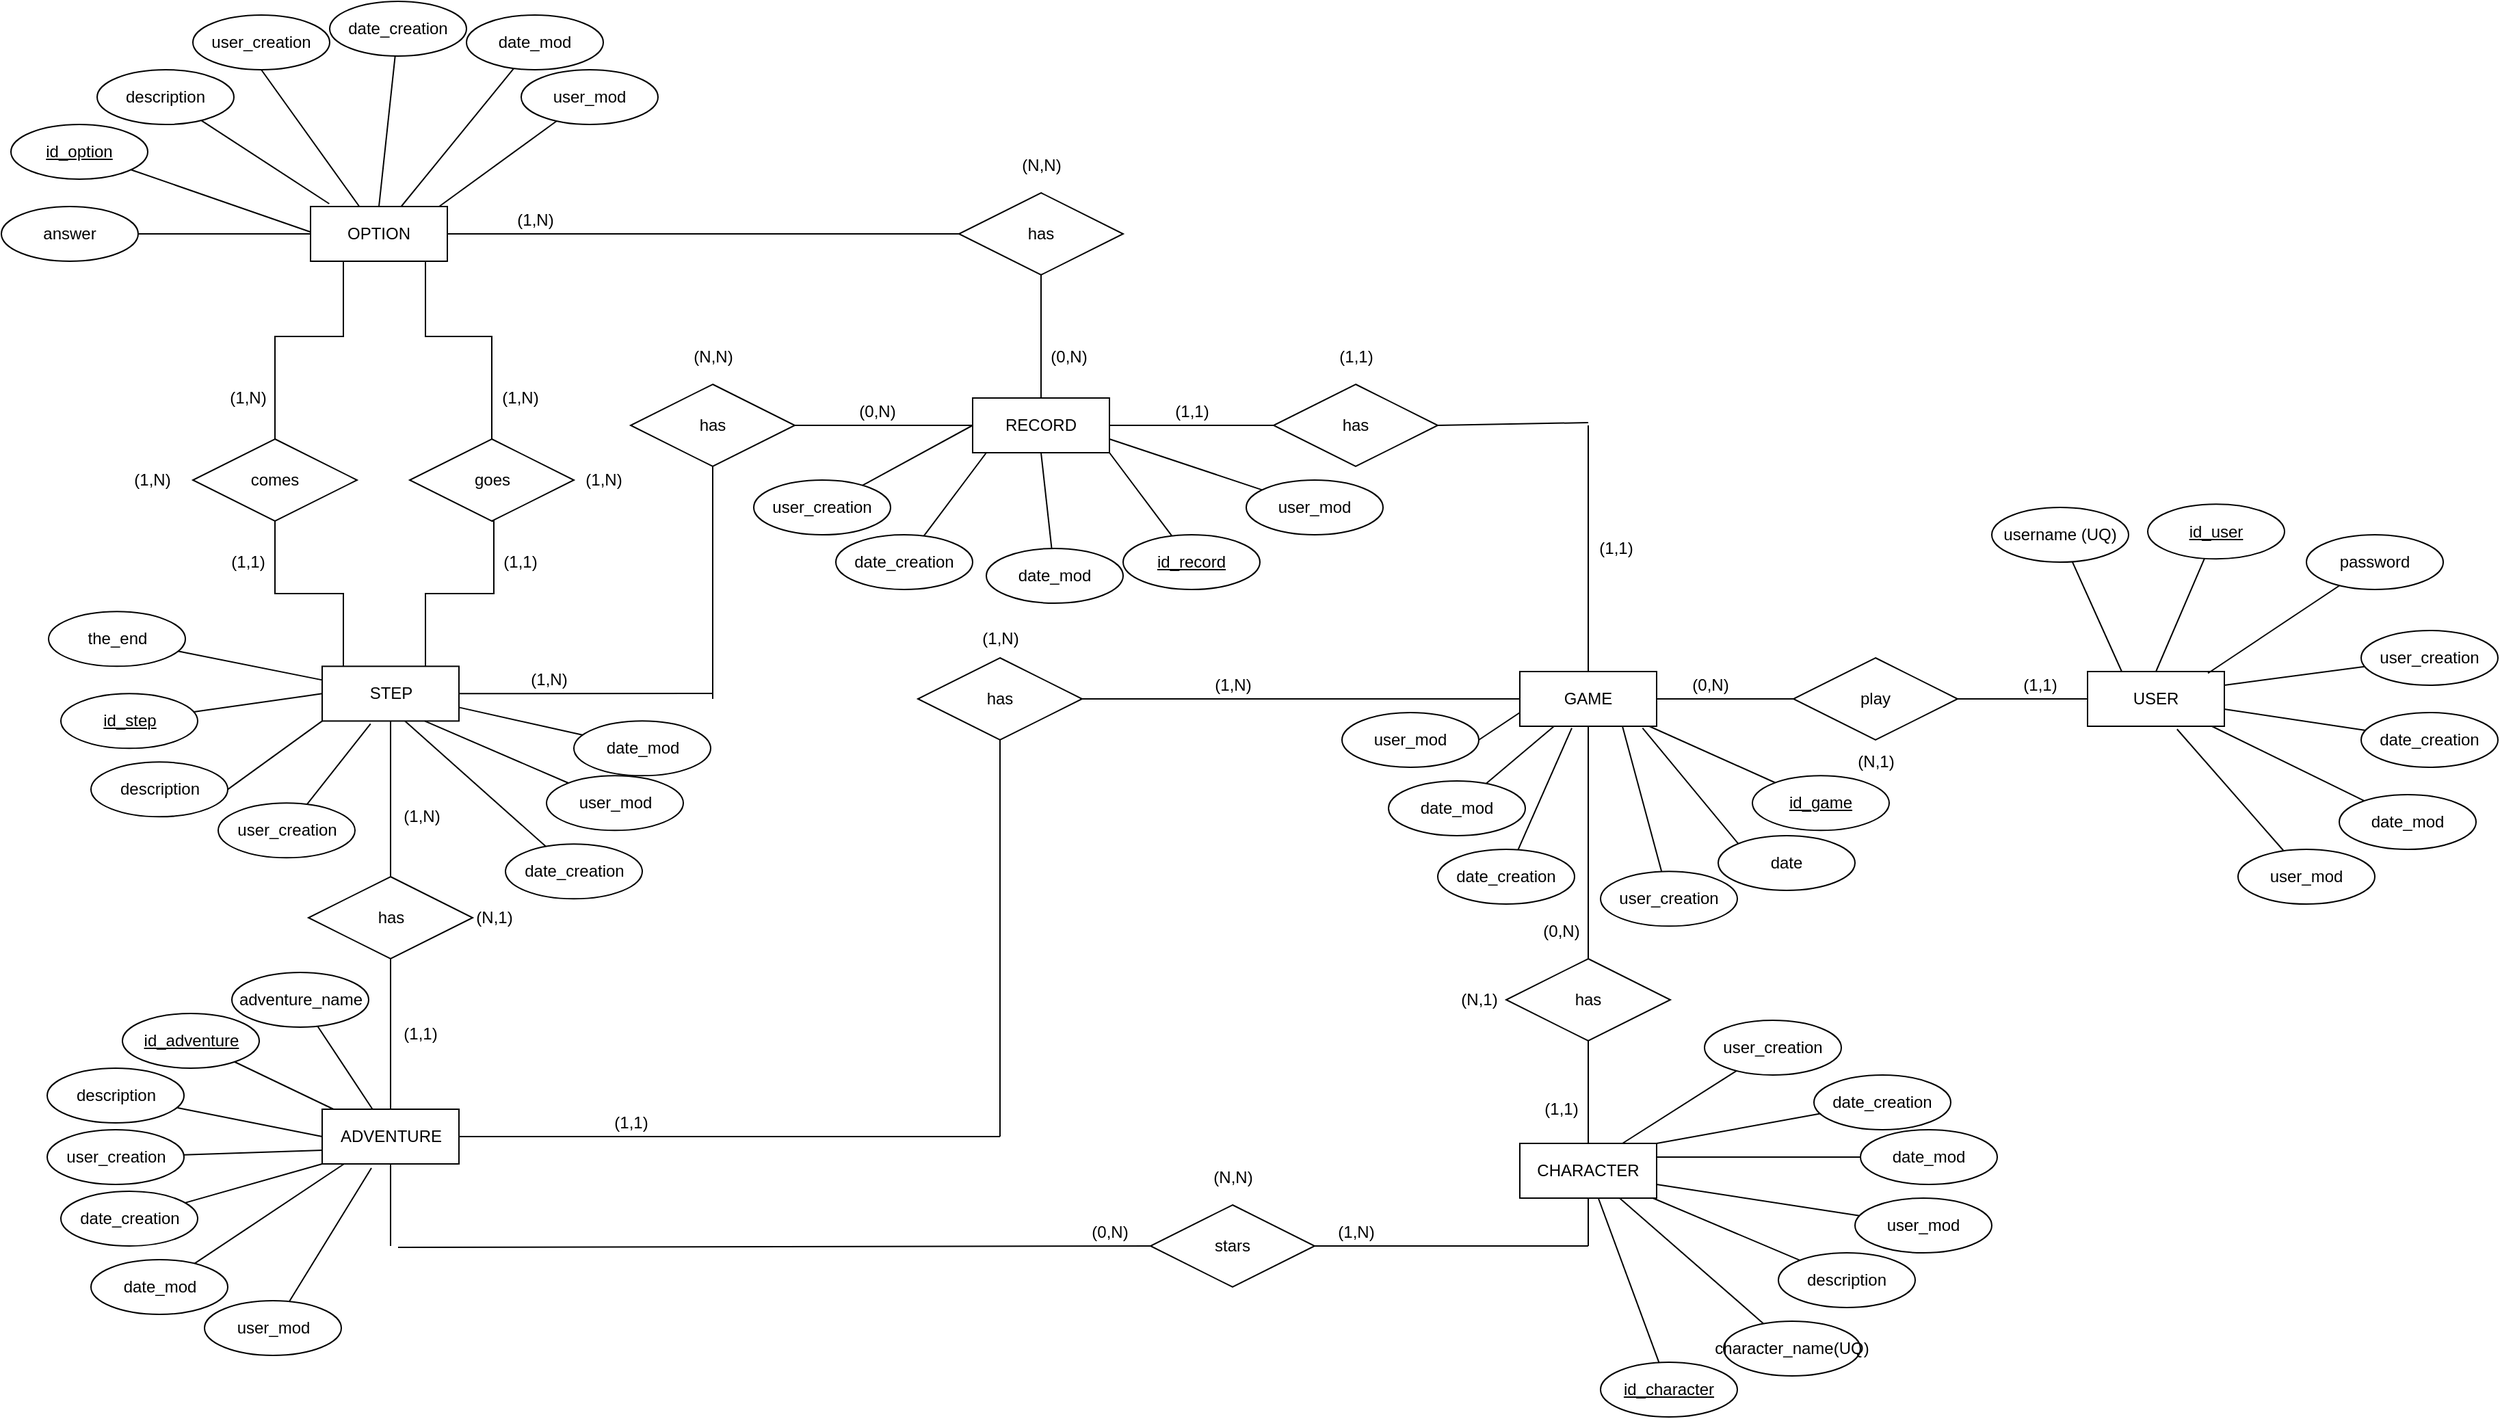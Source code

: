 <mxfile version="16.2.4" type="device"><diagram id="NVmFJBe9E4B-hhAunk_x" name="Page-1"><mxGraphModel dx="2489" dy="1874" grid="1" gridSize="10" guides="1" tooltips="1" connect="1" arrows="1" fold="1" page="1" pageScale="1" pageWidth="827" pageHeight="1169" math="0" shadow="0"><root><mxCell id="0"/><mxCell id="1" parent="0"/><mxCell id="v75pXsyWG4ilNUvPxBWB-2" value="USER" style="whiteSpace=wrap;html=1;align=center;" parent="1" vertex="1"><mxGeometry x="825" y="210" width="100" height="40" as="geometry"/></mxCell><mxCell id="v75pXsyWG4ilNUvPxBWB-8" style="edgeStyle=none;rounded=0;orthogonalLoop=1;jettySize=auto;html=1;endArrow=none;endFill=0;entryX=0.5;entryY=0;entryDx=0;entryDy=0;" parent="1" source="v75pXsyWG4ilNUvPxBWB-3" target="v75pXsyWG4ilNUvPxBWB-2" edge="1"><mxGeometry relative="1" as="geometry"/></mxCell><mxCell id="v75pXsyWG4ilNUvPxBWB-3" value="&lt;u&gt;id_user&lt;/u&gt;" style="ellipse;whiteSpace=wrap;html=1;align=center;" parent="1" vertex="1"><mxGeometry x="869" y="87.65" width="100" height="40" as="geometry"/></mxCell><mxCell id="v75pXsyWG4ilNUvPxBWB-7" style="edgeStyle=none;rounded=0;orthogonalLoop=1;jettySize=auto;html=1;endArrow=none;endFill=0;entryX=0.25;entryY=0;entryDx=0;entryDy=0;" parent="1" source="v75pXsyWG4ilNUvPxBWB-4" target="v75pXsyWG4ilNUvPxBWB-2" edge="1"><mxGeometry relative="1" as="geometry"><mxPoint x="829" y="220" as="targetPoint"/></mxGeometry></mxCell><mxCell id="v75pXsyWG4ilNUvPxBWB-4" value="username (UQ)" style="ellipse;whiteSpace=wrap;html=1;align=center;" parent="1" vertex="1"><mxGeometry x="755" y="90" width="100" height="40" as="geometry"/></mxCell><mxCell id="v75pXsyWG4ilNUvPxBWB-9" style="edgeStyle=none;rounded=0;orthogonalLoop=1;jettySize=auto;html=1;endArrow=none;endFill=0;entryX=0.88;entryY=0.031;entryDx=0;entryDy=0;entryPerimeter=0;" parent="1" source="v75pXsyWG4ilNUvPxBWB-5" target="v75pXsyWG4ilNUvPxBWB-2" edge="1"><mxGeometry relative="1" as="geometry"><mxPoint x="895" y="213.82" as="targetPoint"/></mxGeometry></mxCell><mxCell id="v75pXsyWG4ilNUvPxBWB-5" value="password" style="ellipse;whiteSpace=wrap;html=1;align=center;" parent="1" vertex="1"><mxGeometry x="985" y="110" width="100" height="40" as="geometry"/></mxCell><mxCell id="v75pXsyWG4ilNUvPxBWB-112" style="edgeStyle=none;rounded=0;orthogonalLoop=1;jettySize=auto;html=1;endArrow=none;endFill=0;" parent="1" source="v75pXsyWG4ilNUvPxBWB-10" edge="1"><mxGeometry relative="1" as="geometry"><mxPoint x="460" y="550" as="targetPoint"/></mxGeometry></mxCell><mxCell id="v75pXsyWG4ilNUvPxBWB-114" style="edgeStyle=none;rounded=0;orthogonalLoop=1;jettySize=auto;html=1;endArrow=none;endFill=0;" parent="1" source="v75pXsyWG4ilNUvPxBWB-10" edge="1"><mxGeometry relative="1" as="geometry"><mxPoint x="460" y="630" as="targetPoint"/></mxGeometry></mxCell><mxCell id="v75pXsyWG4ilNUvPxBWB-10" value="CHARACTER" style="whiteSpace=wrap;html=1;align=center;" parent="1" vertex="1"><mxGeometry x="410" y="555" width="100" height="40" as="geometry"/></mxCell><mxCell id="v75pXsyWG4ilNUvPxBWB-16" style="edgeStyle=none;rounded=0;orthogonalLoop=1;jettySize=auto;html=1;endArrow=none;endFill=0;" parent="1" source="v75pXsyWG4ilNUvPxBWB-11" target="v75pXsyWG4ilNUvPxBWB-10" edge="1"><mxGeometry relative="1" as="geometry"/></mxCell><mxCell id="v75pXsyWG4ilNUvPxBWB-11" value="description" style="ellipse;whiteSpace=wrap;html=1;align=center;" parent="1" vertex="1"><mxGeometry x="599" y="635" width="100" height="40" as="geometry"/></mxCell><mxCell id="v75pXsyWG4ilNUvPxBWB-15" style="edgeStyle=none;rounded=0;orthogonalLoop=1;jettySize=auto;html=1;endArrow=none;endFill=0;" parent="1" source="v75pXsyWG4ilNUvPxBWB-12" target="v75pXsyWG4ilNUvPxBWB-10" edge="1"><mxGeometry relative="1" as="geometry"/></mxCell><mxCell id="v75pXsyWG4ilNUvPxBWB-12" value="character_name(UQ)" style="ellipse;whiteSpace=wrap;html=1;align=center;" parent="1" vertex="1"><mxGeometry x="559" y="685" width="100" height="40" as="geometry"/></mxCell><mxCell id="v75pXsyWG4ilNUvPxBWB-14" style="edgeStyle=none;rounded=0;orthogonalLoop=1;jettySize=auto;html=1;endArrow=none;endFill=0;" parent="1" source="v75pXsyWG4ilNUvPxBWB-13" target="v75pXsyWG4ilNUvPxBWB-10" edge="1"><mxGeometry relative="1" as="geometry"/></mxCell><mxCell id="v75pXsyWG4ilNUvPxBWB-13" value="&lt;u&gt;id_character&lt;/u&gt;" style="ellipse;whiteSpace=wrap;html=1;align=center;" parent="1" vertex="1"><mxGeometry x="469" y="715" width="100" height="40" as="geometry"/></mxCell><mxCell id="v75pXsyWG4ilNUvPxBWB-116" style="edgeStyle=none;rounded=0;orthogonalLoop=1;jettySize=auto;html=1;endArrow=none;endFill=0;" parent="1" source="v75pXsyWG4ilNUvPxBWB-17" edge="1"><mxGeometry relative="1" as="geometry"><mxPoint x="-415.5" y="630" as="targetPoint"/></mxGeometry></mxCell><mxCell id="v75pXsyWG4ilNUvPxBWB-118" style="edgeStyle=none;rounded=0;orthogonalLoop=1;jettySize=auto;html=1;endArrow=none;endFill=0;" parent="1" source="v75pXsyWG4ilNUvPxBWB-17" edge="1"><mxGeometry relative="1" as="geometry"><mxPoint x="30" y="550" as="targetPoint"/></mxGeometry></mxCell><mxCell id="v75pXsyWG4ilNUvPxBWB-17" value="ADVENTURE" style="whiteSpace=wrap;html=1;align=center;" parent="1" vertex="1"><mxGeometry x="-465.5" y="530" width="100" height="40" as="geometry"/></mxCell><mxCell id="v75pXsyWG4ilNUvPxBWB-20" style="edgeStyle=none;rounded=0;orthogonalLoop=1;jettySize=auto;html=1;endArrow=none;endFill=0;" parent="1" source="v75pXsyWG4ilNUvPxBWB-18" target="v75pXsyWG4ilNUvPxBWB-17" edge="1"><mxGeometry relative="1" as="geometry"/></mxCell><mxCell id="v75pXsyWG4ilNUvPxBWB-18" value="adventure_name" style="ellipse;whiteSpace=wrap;html=1;align=center;" parent="1" vertex="1"><mxGeometry x="-531.5" y="430" width="100" height="40" as="geometry"/></mxCell><mxCell id="v75pXsyWG4ilNUvPxBWB-21" style="edgeStyle=none;rounded=0;orthogonalLoop=1;jettySize=auto;html=1;entryX=0;entryY=0.5;entryDx=0;entryDy=0;endArrow=none;endFill=0;" parent="1" source="v75pXsyWG4ilNUvPxBWB-19" target="v75pXsyWG4ilNUvPxBWB-17" edge="1"><mxGeometry relative="1" as="geometry"/></mxCell><mxCell id="v75pXsyWG4ilNUvPxBWB-19" value="description" style="ellipse;whiteSpace=wrap;html=1;align=center;" parent="1" vertex="1"><mxGeometry x="-666.5" y="500" width="100" height="40" as="geometry"/></mxCell><mxCell id="v75pXsyWG4ilNUvPxBWB-99" style="edgeStyle=none;rounded=0;orthogonalLoop=1;jettySize=auto;html=1;endArrow=none;endFill=0;" parent="1" source="v75pXsyWG4ilNUvPxBWB-22" edge="1"><mxGeometry relative="1" as="geometry"><mxPoint x="-415.5" y="366.18" as="targetPoint"/></mxGeometry></mxCell><mxCell id="v75pXsyWG4ilNUvPxBWB-111" style="edgeStyle=none;rounded=0;orthogonalLoop=1;jettySize=auto;html=1;endArrow=none;endFill=0;" parent="1" source="v75pXsyWG4ilNUvPxBWB-22" edge="1"><mxGeometry relative="1" as="geometry"><mxPoint x="-180" y="226" as="targetPoint"/></mxGeometry></mxCell><mxCell id="v75pXsyWG4ilNUvPxBWB-183" style="edgeStyle=orthogonalEdgeStyle;rounded=0;orthogonalLoop=1;jettySize=auto;html=1;entryX=0.5;entryY=1;entryDx=0;entryDy=0;endArrow=none;endFill=0;" parent="1" source="v75pXsyWG4ilNUvPxBWB-22" target="v75pXsyWG4ilNUvPxBWB-180" edge="1"><mxGeometry relative="1" as="geometry"><Array as="points"><mxPoint x="-450" y="153"/><mxPoint x="-500" y="153"/></Array></mxGeometry></mxCell><mxCell id="v75pXsyWG4ilNUvPxBWB-184" style="edgeStyle=orthogonalEdgeStyle;rounded=0;orthogonalLoop=1;jettySize=auto;html=1;entryX=0.5;entryY=1;entryDx=0;entryDy=0;endArrow=none;endFill=0;" parent="1" source="v75pXsyWG4ilNUvPxBWB-22" target="v75pXsyWG4ilNUvPxBWB-87" edge="1"><mxGeometry relative="1" as="geometry"><Array as="points"><mxPoint x="-390" y="153"/><mxPoint x="-340" y="153"/><mxPoint x="-340" y="100"/></Array></mxGeometry></mxCell><mxCell id="v75pXsyWG4ilNUvPxBWB-22" value="STEP" style="whiteSpace=wrap;html=1;align=center;" parent="1" vertex="1"><mxGeometry x="-465.5" y="206.18" width="100" height="40" as="geometry"/></mxCell><mxCell id="v75pXsyWG4ilNUvPxBWB-26" style="edgeStyle=none;rounded=0;orthogonalLoop=1;jettySize=auto;html=1;endArrow=none;endFill=0;entryX=0;entryY=1;entryDx=0;entryDy=0;exitX=1;exitY=0.5;exitDx=0;exitDy=0;" parent="1" source="v75pXsyWG4ilNUvPxBWB-23" target="v75pXsyWG4ilNUvPxBWB-22" edge="1"><mxGeometry relative="1" as="geometry"><mxPoint x="-497.971" y="288.533" as="sourcePoint"/></mxGeometry></mxCell><mxCell id="v75pXsyWG4ilNUvPxBWB-23" value="description" style="ellipse;whiteSpace=wrap;html=1;align=center;" parent="1" vertex="1"><mxGeometry x="-634.5" y="276.18" width="100" height="40" as="geometry"/></mxCell><mxCell id="v75pXsyWG4ilNUvPxBWB-25" style="edgeStyle=none;rounded=0;orthogonalLoop=1;jettySize=auto;html=1;entryX=0;entryY=0.25;entryDx=0;entryDy=0;endArrow=none;endFill=0;" parent="1" source="v75pXsyWG4ilNUvPxBWB-24" target="v75pXsyWG4ilNUvPxBWB-22" edge="1"><mxGeometry relative="1" as="geometry"/></mxCell><mxCell id="v75pXsyWG4ilNUvPxBWB-24" value="the_end" style="ellipse;whiteSpace=wrap;html=1;align=center;" parent="1" vertex="1"><mxGeometry x="-665.5" y="166.18" width="100" height="40" as="geometry"/></mxCell><mxCell id="v75pXsyWG4ilNUvPxBWB-29" style="edgeStyle=none;rounded=0;orthogonalLoop=1;jettySize=auto;html=1;endArrow=none;endFill=0;" parent="1" source="v75pXsyWG4ilNUvPxBWB-28" target="v75pXsyWG4ilNUvPxBWB-17" edge="1"><mxGeometry relative="1" as="geometry"/></mxCell><mxCell id="v75pXsyWG4ilNUvPxBWB-28" value="&lt;u&gt;id_adventure&lt;/u&gt;" style="ellipse;whiteSpace=wrap;html=1;align=center;" parent="1" vertex="1"><mxGeometry x="-611.5" y="460" width="100" height="40" as="geometry"/></mxCell><mxCell id="v75pXsyWG4ilNUvPxBWB-31" style="edgeStyle=none;rounded=0;orthogonalLoop=1;jettySize=auto;html=1;endArrow=none;endFill=0;entryX=0;entryY=0.5;entryDx=0;entryDy=0;" parent="1" source="v75pXsyWG4ilNUvPxBWB-30" target="v75pXsyWG4ilNUvPxBWB-22" edge="1"><mxGeometry relative="1" as="geometry"/></mxCell><mxCell id="v75pXsyWG4ilNUvPxBWB-30" value="&lt;u&gt;id_step&lt;/u&gt;" style="ellipse;whiteSpace=wrap;html=1;align=center;" parent="1" vertex="1"><mxGeometry x="-656.5" y="226.18" width="100" height="40" as="geometry"/></mxCell><mxCell id="v75pXsyWG4ilNUvPxBWB-34" style="edgeStyle=none;rounded=0;orthogonalLoop=1;jettySize=auto;html=1;endArrow=none;endFill=0;entryX=0.137;entryY=-0.05;entryDx=0;entryDy=0;entryPerimeter=0;" parent="1" source="v75pXsyWG4ilNUvPxBWB-33" target="v75pXsyWG4ilNUvPxBWB-40" edge="1"><mxGeometry relative="1" as="geometry"><mxPoint x="-374" y="-110" as="targetPoint"/></mxGeometry></mxCell><mxCell id="v75pXsyWG4ilNUvPxBWB-33" value="description" style="ellipse;whiteSpace=wrap;html=1;align=center;" parent="1" vertex="1"><mxGeometry x="-630" y="-230" width="100" height="40" as="geometry"/></mxCell><mxCell id="v75pXsyWG4ilNUvPxBWB-36" style="edgeStyle=none;rounded=0;orthogonalLoop=1;jettySize=auto;html=1;entryX=0;entryY=0.5;entryDx=0;entryDy=0;endArrow=none;endFill=0;" parent="1" source="v75pXsyWG4ilNUvPxBWB-35" edge="1"><mxGeometry relative="1" as="geometry"><mxPoint x="-470" y="-110" as="targetPoint"/></mxGeometry></mxCell><mxCell id="v75pXsyWG4ilNUvPxBWB-35" value="&lt;u&gt;id_option&lt;/u&gt;" style="ellipse;whiteSpace=wrap;html=1;align=center;" parent="1" vertex="1"><mxGeometry x="-693" y="-190" width="100" height="40" as="geometry"/></mxCell><mxCell id="v75pXsyWG4ilNUvPxBWB-181" style="edgeStyle=orthogonalEdgeStyle;rounded=0;orthogonalLoop=1;jettySize=auto;html=1;entryX=0.5;entryY=0;entryDx=0;entryDy=0;endArrow=none;endFill=0;" parent="1" source="v75pXsyWG4ilNUvPxBWB-40" target="v75pXsyWG4ilNUvPxBWB-87" edge="1"><mxGeometry relative="1" as="geometry"><Array as="points"><mxPoint x="-390" y="-35"/><mxPoint x="-341" y="-35"/></Array></mxGeometry></mxCell><mxCell id="v75pXsyWG4ilNUvPxBWB-182" style="edgeStyle=orthogonalEdgeStyle;rounded=0;orthogonalLoop=1;jettySize=auto;html=1;entryX=0.5;entryY=0;entryDx=0;entryDy=0;endArrow=none;endFill=0;" parent="1" source="v75pXsyWG4ilNUvPxBWB-40" target="v75pXsyWG4ilNUvPxBWB-180" edge="1"><mxGeometry relative="1" as="geometry"><Array as="points"><mxPoint x="-450" y="-35"/><mxPoint x="-500" y="-35"/></Array></mxGeometry></mxCell><mxCell id="v75pXsyWG4ilNUvPxBWB-40" value="OPTION" style="whiteSpace=wrap;html=1;align=center;" parent="1" vertex="1"><mxGeometry x="-474" y="-130" width="100" height="40" as="geometry"/></mxCell><mxCell id="v75pXsyWG4ilNUvPxBWB-115" style="edgeStyle=none;rounded=0;orthogonalLoop=1;jettySize=auto;html=1;endArrow=none;endFill=0;" parent="1" source="v75pXsyWG4ilNUvPxBWB-43" edge="1"><mxGeometry relative="1" as="geometry"><mxPoint x="460" y="630" as="targetPoint"/></mxGeometry></mxCell><mxCell id="v75pXsyWG4ilNUvPxBWB-117" style="edgeStyle=none;rounded=0;orthogonalLoop=1;jettySize=auto;html=1;exitX=0;exitY=0.5;exitDx=0;exitDy=0;endArrow=none;endFill=0;" parent="1" source="v75pXsyWG4ilNUvPxBWB-43" edge="1"><mxGeometry relative="1" as="geometry"><mxPoint x="-410" y="631" as="targetPoint"/></mxGeometry></mxCell><mxCell id="v75pXsyWG4ilNUvPxBWB-43" value="&lt;span class=&quot;VIiyi&quot; lang=&quot;en&quot;&gt;&lt;span class=&quot;JLqJ4b ChMk0b&quot;&gt;&lt;span&gt;star&lt;/span&gt;&lt;/span&gt;&lt;/span&gt;s" style="shape=rhombus;perimeter=rhombusPerimeter;whiteSpace=wrap;html=1;align=center;" parent="1" vertex="1"><mxGeometry x="140" y="600" width="120" height="60" as="geometry"/></mxCell><mxCell id="v75pXsyWG4ilNUvPxBWB-46" value="(0,N)" style="text;html=1;align=center;verticalAlign=middle;resizable=0;points=[];autosize=1;strokeColor=none;fillColor=none;" parent="1" vertex="1"><mxGeometry x="90" y="610" width="40" height="20" as="geometry"/></mxCell><mxCell id="v75pXsyWG4ilNUvPxBWB-48" value="(1,N)" style="text;html=1;align=center;verticalAlign=middle;resizable=0;points=[];autosize=1;strokeColor=none;fillColor=none;" parent="1" vertex="1"><mxGeometry x="270" y="610" width="40" height="20" as="geometry"/></mxCell><mxCell id="v75pXsyWG4ilNUvPxBWB-83" style="edgeStyle=none;rounded=0;orthogonalLoop=1;jettySize=auto;html=1;entryX=0;entryY=0.5;entryDx=0;entryDy=0;endArrow=none;endFill=0;" parent="1" target="v75pXsyWG4ilNUvPxBWB-40" edge="1"><mxGeometry relative="1" as="geometry"><mxPoint x="-610" y="-110" as="sourcePoint"/></mxGeometry></mxCell><mxCell id="v75pXsyWG4ilNUvPxBWB-56" value="answer" style="ellipse;whiteSpace=wrap;html=1;align=center;" parent="1" vertex="1"><mxGeometry x="-700" y="-130" width="100" height="40" as="geometry"/></mxCell><mxCell id="v75pXsyWG4ilNUvPxBWB-119" style="edgeStyle=none;rounded=0;orthogonalLoop=1;jettySize=auto;html=1;entryX=0;entryY=0;entryDx=0;entryDy=0;endArrow=none;endFill=0;exitX=0.897;exitY=1.033;exitDx=0;exitDy=0;exitPerimeter=0;" parent="1" source="v75pXsyWG4ilNUvPxBWB-60" target="v75pXsyWG4ilNUvPxBWB-62" edge="1"><mxGeometry relative="1" as="geometry"/></mxCell><mxCell id="v75pXsyWG4ilNUvPxBWB-123" style="edgeStyle=none;rounded=0;orthogonalLoop=1;jettySize=auto;html=1;endArrow=none;endFill=0;" parent="1" source="v75pXsyWG4ilNUvPxBWB-60" edge="1"><mxGeometry relative="1" as="geometry"><mxPoint x="460" y="30" as="targetPoint"/></mxGeometry></mxCell><mxCell id="v75pXsyWG4ilNUvPxBWB-175" style="edgeStyle=none;rounded=0;orthogonalLoop=1;jettySize=auto;html=1;entryX=0;entryY=0.5;entryDx=0;entryDy=0;endArrow=none;endFill=0;" parent="1" source="v75pXsyWG4ilNUvPxBWB-60" target="v75pXsyWG4ilNUvPxBWB-65" edge="1"><mxGeometry relative="1" as="geometry"/></mxCell><mxCell id="v75pXsyWG4ilNUvPxBWB-60" value="GAME" style="whiteSpace=wrap;html=1;align=center;" parent="1" vertex="1"><mxGeometry x="410" y="210" width="100" height="40" as="geometry"/></mxCell><mxCell id="v75pXsyWG4ilNUvPxBWB-62" value="date" style="ellipse;whiteSpace=wrap;html=1;align=center;" parent="1" vertex="1"><mxGeometry x="555" y="330" width="100" height="40" as="geometry"/></mxCell><mxCell id="v75pXsyWG4ilNUvPxBWB-66" style="edgeStyle=none;rounded=0;orthogonalLoop=1;jettySize=auto;html=1;entryX=0;entryY=0.5;entryDx=0;entryDy=0;endArrow=none;endFill=0;" parent="1" source="v75pXsyWG4ilNUvPxBWB-65" target="v75pXsyWG4ilNUvPxBWB-2" edge="1"><mxGeometry relative="1" as="geometry"/></mxCell><mxCell id="v75pXsyWG4ilNUvPxBWB-65" value="play" style="shape=rhombus;perimeter=rhombusPerimeter;whiteSpace=wrap;html=1;align=center;" parent="1" vertex="1"><mxGeometry x="610" y="200" width="120" height="60" as="geometry"/></mxCell><mxCell id="v75pXsyWG4ilNUvPxBWB-71" style="edgeStyle=none;rounded=0;orthogonalLoop=1;jettySize=auto;html=1;endArrow=none;endFill=0;" parent="1" source="v75pXsyWG4ilNUvPxBWB-70" target="v75pXsyWG4ilNUvPxBWB-60" edge="1"><mxGeometry relative="1" as="geometry"/></mxCell><mxCell id="v75pXsyWG4ilNUvPxBWB-70" value="&lt;u&gt;id_game&lt;/u&gt;" style="ellipse;whiteSpace=wrap;html=1;align=center;" parent="1" vertex="1"><mxGeometry x="580" y="286.18" width="100" height="40" as="geometry"/></mxCell><mxCell id="v75pXsyWG4ilNUvPxBWB-85" style="edgeStyle=none;rounded=0;orthogonalLoop=1;jettySize=auto;html=1;endArrow=none;endFill=0;" parent="1" source="v75pXsyWG4ilNUvPxBWB-84" edge="1"><mxGeometry relative="1" as="geometry"><mxPoint x="-411.5" y="366.18" as="targetPoint"/></mxGeometry></mxCell><mxCell id="v75pXsyWG4ilNUvPxBWB-86" style="edgeStyle=none;rounded=0;orthogonalLoop=1;jettySize=auto;html=1;entryX=0.5;entryY=0;entryDx=0;entryDy=0;endArrow=none;endFill=0;" parent="1" source="v75pXsyWG4ilNUvPxBWB-84" target="v75pXsyWG4ilNUvPxBWB-17" edge="1"><mxGeometry relative="1" as="geometry"/></mxCell><mxCell id="v75pXsyWG4ilNUvPxBWB-84" value="has" style="shape=rhombus;perimeter=rhombusPerimeter;whiteSpace=wrap;html=1;align=center;" parent="1" vertex="1"><mxGeometry x="-475.5" y="360" width="120" height="60" as="geometry"/></mxCell><mxCell id="v75pXsyWG4ilNUvPxBWB-87" value="goes" style="shape=rhombus;perimeter=rhombusPerimeter;whiteSpace=wrap;html=1;align=center;" parent="1" vertex="1"><mxGeometry x="-401.5" y="40" width="120" height="60" as="geometry"/></mxCell><mxCell id="v75pXsyWG4ilNUvPxBWB-95" style="edgeStyle=none;rounded=0;orthogonalLoop=1;jettySize=auto;html=1;endArrow=none;endFill=0;entryX=1;entryY=0.25;entryDx=0;entryDy=0;" parent="1" source="v75pXsyWG4ilNUvPxBWB-90" target="v75pXsyWG4ilNUvPxBWB-2" edge="1"><mxGeometry relative="1" as="geometry"><mxPoint x="929" y="240" as="targetPoint"/></mxGeometry></mxCell><mxCell id="v75pXsyWG4ilNUvPxBWB-90" value="user_creation" style="ellipse;whiteSpace=wrap;html=1;align=center;" parent="1" vertex="1"><mxGeometry x="1025" y="180" width="100" height="40" as="geometry"/></mxCell><mxCell id="v75pXsyWG4ilNUvPxBWB-94" style="edgeStyle=none;rounded=0;orthogonalLoop=1;jettySize=auto;html=1;endArrow=none;endFill=0;" parent="1" source="v75pXsyWG4ilNUvPxBWB-91" target="v75pXsyWG4ilNUvPxBWB-2" edge="1"><mxGeometry relative="1" as="geometry"/></mxCell><mxCell id="v75pXsyWG4ilNUvPxBWB-91" value="date_creation" style="ellipse;whiteSpace=wrap;html=1;align=center;" parent="1" vertex="1"><mxGeometry x="1025" y="240" width="100" height="40" as="geometry"/></mxCell><mxCell id="v75pXsyWG4ilNUvPxBWB-93" style="edgeStyle=none;rounded=0;orthogonalLoop=1;jettySize=auto;html=1;endArrow=none;endFill=0;" parent="1" source="v75pXsyWG4ilNUvPxBWB-92" target="v75pXsyWG4ilNUvPxBWB-2" edge="1"><mxGeometry relative="1" as="geometry"/></mxCell><mxCell id="v75pXsyWG4ilNUvPxBWB-92" value="date_mod" style="ellipse;whiteSpace=wrap;html=1;align=center;" parent="1" vertex="1"><mxGeometry x="1009" y="300" width="100" height="40" as="geometry"/></mxCell><mxCell id="v75pXsyWG4ilNUvPxBWB-97" style="edgeStyle=none;rounded=0;orthogonalLoop=1;jettySize=auto;html=1;entryX=0.654;entryY=1.053;entryDx=0;entryDy=0;endArrow=none;endFill=0;entryPerimeter=0;" parent="1" source="v75pXsyWG4ilNUvPxBWB-96" target="v75pXsyWG4ilNUvPxBWB-2" edge="1"><mxGeometry relative="1" as="geometry"/></mxCell><mxCell id="v75pXsyWG4ilNUvPxBWB-96" value="user_mod" style="ellipse;whiteSpace=wrap;html=1;align=center;" parent="1" vertex="1"><mxGeometry x="935" y="340" width="100" height="40" as="geometry"/></mxCell><mxCell id="v75pXsyWG4ilNUvPxBWB-178" style="edgeStyle=none;rounded=0;orthogonalLoop=1;jettySize=auto;html=1;entryX=0.5;entryY=1;entryDx=0;entryDy=0;endArrow=none;endFill=0;" parent="1" source="v75pXsyWG4ilNUvPxBWB-98" target="v75pXsyWG4ilNUvPxBWB-177" edge="1"><mxGeometry relative="1" as="geometry"/></mxCell><mxCell id="v75pXsyWG4ilNUvPxBWB-98" value="RECORD" style="whiteSpace=wrap;html=1;align=center;" parent="1" vertex="1"><mxGeometry x="10" y="10" width="100" height="40" as="geometry"/></mxCell><mxCell id="v75pXsyWG4ilNUvPxBWB-101" style="edgeStyle=none;rounded=0;orthogonalLoop=1;jettySize=auto;html=1;endArrow=none;endFill=0;" parent="1" source="v75pXsyWG4ilNUvPxBWB-100" target="v75pXsyWG4ilNUvPxBWB-98" edge="1"><mxGeometry relative="1" as="geometry"/></mxCell><mxCell id="v75pXsyWG4ilNUvPxBWB-102" style="edgeStyle=none;rounded=0;orthogonalLoop=1;jettySize=auto;html=1;endArrow=none;endFill=0;exitX=0.5;exitY=1;exitDx=0;exitDy=0;" parent="1" source="v75pXsyWG4ilNUvPxBWB-100" edge="1"><mxGeometry relative="1" as="geometry"><mxPoint x="-170" y="130.0" as="sourcePoint"/><mxPoint x="-180" y="230" as="targetPoint"/></mxGeometry></mxCell><mxCell id="v75pXsyWG4ilNUvPxBWB-100" value="has" style="shape=rhombus;perimeter=rhombusPerimeter;whiteSpace=wrap;html=1;align=center;" parent="1" vertex="1"><mxGeometry x="-240" width="120" height="60" as="geometry"/></mxCell><mxCell id="v75pXsyWG4ilNUvPxBWB-104" style="edgeStyle=none;rounded=0;orthogonalLoop=1;jettySize=auto;html=1;entryX=0.5;entryY=1;entryDx=0;entryDy=0;endArrow=none;endFill=0;" parent="1" source="v75pXsyWG4ilNUvPxBWB-103" target="v75pXsyWG4ilNUvPxBWB-60" edge="1"><mxGeometry relative="1" as="geometry"/></mxCell><mxCell id="v75pXsyWG4ilNUvPxBWB-105" style="edgeStyle=none;rounded=0;orthogonalLoop=1;jettySize=auto;html=1;endArrow=none;endFill=0;exitX=0.5;exitY=1;exitDx=0;exitDy=0;" parent="1" source="v75pXsyWG4ilNUvPxBWB-103" edge="1"><mxGeometry relative="1" as="geometry"><mxPoint x="460" y="550" as="targetPoint"/></mxGeometry></mxCell><mxCell id="v75pXsyWG4ilNUvPxBWB-103" value="has" style="shape=rhombus;perimeter=rhombusPerimeter;whiteSpace=wrap;html=1;align=center;" parent="1" vertex="1"><mxGeometry x="400" y="420" width="120" height="60" as="geometry"/></mxCell><mxCell id="v75pXsyWG4ilNUvPxBWB-109" style="edgeStyle=none;rounded=0;orthogonalLoop=1;jettySize=auto;html=1;endArrow=none;endFill=0;" parent="1" source="v75pXsyWG4ilNUvPxBWB-108" edge="1"><mxGeometry relative="1" as="geometry"><mxPoint x="30" y="550" as="targetPoint"/></mxGeometry></mxCell><mxCell id="v75pXsyWG4ilNUvPxBWB-110" style="edgeStyle=none;rounded=0;orthogonalLoop=1;jettySize=auto;html=1;entryX=0;entryY=0.5;entryDx=0;entryDy=0;endArrow=none;endFill=0;" parent="1" source="v75pXsyWG4ilNUvPxBWB-108" target="v75pXsyWG4ilNUvPxBWB-60" edge="1"><mxGeometry relative="1" as="geometry"/></mxCell><mxCell id="v75pXsyWG4ilNUvPxBWB-108" value="has" style="shape=rhombus;perimeter=rhombusPerimeter;whiteSpace=wrap;html=1;align=center;" parent="1" vertex="1"><mxGeometry x="-30" y="200" width="120" height="60" as="geometry"/></mxCell><mxCell id="v75pXsyWG4ilNUvPxBWB-121" style="edgeStyle=none;rounded=0;orthogonalLoop=1;jettySize=auto;html=1;endArrow=none;endFill=0;" parent="1" source="v75pXsyWG4ilNUvPxBWB-120" target="v75pXsyWG4ilNUvPxBWB-98" edge="1"><mxGeometry relative="1" as="geometry"/></mxCell><mxCell id="v75pXsyWG4ilNUvPxBWB-122" style="edgeStyle=none;rounded=0;orthogonalLoop=1;jettySize=auto;html=1;exitX=1;exitY=0.5;exitDx=0;exitDy=0;endArrow=none;endFill=0;" parent="1" source="v75pXsyWG4ilNUvPxBWB-120" edge="1"><mxGeometry relative="1" as="geometry"><mxPoint x="460" y="28" as="targetPoint"/></mxGeometry></mxCell><mxCell id="v75pXsyWG4ilNUvPxBWB-120" value="has" style="shape=rhombus;perimeter=rhombusPerimeter;whiteSpace=wrap;html=1;align=center;" parent="1" vertex="1"><mxGeometry x="230" y="5.773e-15" width="120" height="60" as="geometry"/></mxCell><mxCell id="v75pXsyWG4ilNUvPxBWB-128" style="edgeStyle=none;rounded=0;orthogonalLoop=1;jettySize=auto;html=1;entryX=0.75;entryY=0;entryDx=0;entryDy=0;endArrow=none;endFill=0;" parent="1" source="v75pXsyWG4ilNUvPxBWB-124" target="v75pXsyWG4ilNUvPxBWB-10" edge="1"><mxGeometry relative="1" as="geometry"/></mxCell><mxCell id="v75pXsyWG4ilNUvPxBWB-124" value="user_creation" style="ellipse;whiteSpace=wrap;html=1;align=center;" parent="1" vertex="1"><mxGeometry x="545" y="465" width="100" height="40" as="geometry"/></mxCell><mxCell id="v75pXsyWG4ilNUvPxBWB-129" style="edgeStyle=none;rounded=0;orthogonalLoop=1;jettySize=auto;html=1;entryX=1;entryY=0;entryDx=0;entryDy=0;endArrow=none;endFill=0;" parent="1" source="v75pXsyWG4ilNUvPxBWB-125" target="v75pXsyWG4ilNUvPxBWB-10" edge="1"><mxGeometry relative="1" as="geometry"/></mxCell><mxCell id="v75pXsyWG4ilNUvPxBWB-125" value="date_creation" style="ellipse;whiteSpace=wrap;html=1;align=center;" parent="1" vertex="1"><mxGeometry x="625" y="505" width="100" height="40" as="geometry"/></mxCell><mxCell id="v75pXsyWG4ilNUvPxBWB-130" style="edgeStyle=none;rounded=0;orthogonalLoop=1;jettySize=auto;html=1;entryX=1;entryY=0.25;entryDx=0;entryDy=0;endArrow=none;endFill=0;" parent="1" source="v75pXsyWG4ilNUvPxBWB-126" target="v75pXsyWG4ilNUvPxBWB-10" edge="1"><mxGeometry relative="1" as="geometry"/></mxCell><mxCell id="v75pXsyWG4ilNUvPxBWB-126" value="date_mod" style="ellipse;whiteSpace=wrap;html=1;align=center;" parent="1" vertex="1"><mxGeometry x="659" y="545" width="100" height="40" as="geometry"/></mxCell><mxCell id="v75pXsyWG4ilNUvPxBWB-131" style="edgeStyle=none;rounded=0;orthogonalLoop=1;jettySize=auto;html=1;entryX=1;entryY=0.75;entryDx=0;entryDy=0;endArrow=none;endFill=0;" parent="1" source="v75pXsyWG4ilNUvPxBWB-127" target="v75pXsyWG4ilNUvPxBWB-10" edge="1"><mxGeometry relative="1" as="geometry"/></mxCell><mxCell id="v75pXsyWG4ilNUvPxBWB-127" value="user_mod" style="ellipse;whiteSpace=wrap;html=1;align=center;" parent="1" vertex="1"><mxGeometry x="655" y="595" width="100" height="40" as="geometry"/></mxCell><mxCell id="v75pXsyWG4ilNUvPxBWB-136" style="edgeStyle=none;rounded=0;orthogonalLoop=1;jettySize=auto;html=1;entryX=0;entryY=0.75;entryDx=0;entryDy=0;endArrow=none;endFill=0;" parent="1" source="v75pXsyWG4ilNUvPxBWB-132" target="v75pXsyWG4ilNUvPxBWB-17" edge="1"><mxGeometry relative="1" as="geometry"/></mxCell><mxCell id="v75pXsyWG4ilNUvPxBWB-132" value="user_creation" style="ellipse;whiteSpace=wrap;html=1;align=center;" parent="1" vertex="1"><mxGeometry x="-666.5" y="545" width="100" height="40" as="geometry"/></mxCell><mxCell id="v75pXsyWG4ilNUvPxBWB-137" style="edgeStyle=none;rounded=0;orthogonalLoop=1;jettySize=auto;html=1;entryX=0;entryY=1;entryDx=0;entryDy=0;endArrow=none;endFill=0;" parent="1" source="v75pXsyWG4ilNUvPxBWB-133" target="v75pXsyWG4ilNUvPxBWB-17" edge="1"><mxGeometry relative="1" as="geometry"/></mxCell><mxCell id="v75pXsyWG4ilNUvPxBWB-133" value="date_creation" style="ellipse;whiteSpace=wrap;html=1;align=center;" parent="1" vertex="1"><mxGeometry x="-656.5" y="590" width="100" height="40" as="geometry"/></mxCell><mxCell id="v75pXsyWG4ilNUvPxBWB-138" style="edgeStyle=none;rounded=0;orthogonalLoop=1;jettySize=auto;html=1;entryX=0.16;entryY=1;entryDx=0;entryDy=0;entryPerimeter=0;endArrow=none;endFill=0;" parent="1" source="v75pXsyWG4ilNUvPxBWB-134" target="v75pXsyWG4ilNUvPxBWB-17" edge="1"><mxGeometry relative="1" as="geometry"/></mxCell><mxCell id="v75pXsyWG4ilNUvPxBWB-134" value="date_mod" style="ellipse;whiteSpace=wrap;html=1;align=center;" parent="1" vertex="1"><mxGeometry x="-634.5" y="640" width="100" height="40" as="geometry"/></mxCell><mxCell id="v75pXsyWG4ilNUvPxBWB-139" style="edgeStyle=none;rounded=0;orthogonalLoop=1;jettySize=auto;html=1;entryX=0.36;entryY=1.075;entryDx=0;entryDy=0;entryPerimeter=0;endArrow=none;endFill=0;" parent="1" source="v75pXsyWG4ilNUvPxBWB-135" target="v75pXsyWG4ilNUvPxBWB-17" edge="1"><mxGeometry relative="1" as="geometry"/></mxCell><mxCell id="v75pXsyWG4ilNUvPxBWB-135" value="user_mod" style="ellipse;whiteSpace=wrap;html=1;align=center;" parent="1" vertex="1"><mxGeometry x="-551.5" y="670" width="100" height="40" as="geometry"/></mxCell><mxCell id="v75pXsyWG4ilNUvPxBWB-147" style="edgeStyle=none;rounded=0;orthogonalLoop=1;jettySize=auto;html=1;entryX=0.75;entryY=1;entryDx=0;entryDy=0;endArrow=none;endFill=0;" parent="1" source="v75pXsyWG4ilNUvPxBWB-140" target="v75pXsyWG4ilNUvPxBWB-60" edge="1"><mxGeometry relative="1" as="geometry"/></mxCell><mxCell id="v75pXsyWG4ilNUvPxBWB-140" value="user_creation" style="ellipse;whiteSpace=wrap;html=1;align=center;" parent="1" vertex="1"><mxGeometry x="469" y="356.18" width="100" height="40" as="geometry"/></mxCell><mxCell id="v75pXsyWG4ilNUvPxBWB-146" style="edgeStyle=none;rounded=0;orthogonalLoop=1;jettySize=auto;html=1;entryX=0.38;entryY=1.033;entryDx=0;entryDy=0;endArrow=none;endFill=0;entryPerimeter=0;" parent="1" source="v75pXsyWG4ilNUvPxBWB-141" target="v75pXsyWG4ilNUvPxBWB-60" edge="1"><mxGeometry relative="1" as="geometry"/></mxCell><mxCell id="v75pXsyWG4ilNUvPxBWB-141" value="date_creation" style="ellipse;whiteSpace=wrap;html=1;align=center;" parent="1" vertex="1"><mxGeometry x="350" y="340" width="100" height="40" as="geometry"/></mxCell><mxCell id="v75pXsyWG4ilNUvPxBWB-145" style="edgeStyle=none;rounded=0;orthogonalLoop=1;jettySize=auto;html=1;entryX=0.25;entryY=1;entryDx=0;entryDy=0;endArrow=none;endFill=0;" parent="1" source="v75pXsyWG4ilNUvPxBWB-142" target="v75pXsyWG4ilNUvPxBWB-60" edge="1"><mxGeometry relative="1" as="geometry"/></mxCell><mxCell id="v75pXsyWG4ilNUvPxBWB-142" value="date_mod" style="ellipse;whiteSpace=wrap;html=1;align=center;" parent="1" vertex="1"><mxGeometry x="314" y="290" width="100" height="40" as="geometry"/></mxCell><mxCell id="v75pXsyWG4ilNUvPxBWB-144" style="edgeStyle=none;rounded=0;orthogonalLoop=1;jettySize=auto;html=1;exitX=1;exitY=0.5;exitDx=0;exitDy=0;entryX=0;entryY=0.75;entryDx=0;entryDy=0;endArrow=none;endFill=0;" parent="1" source="v75pXsyWG4ilNUvPxBWB-143" target="v75pXsyWG4ilNUvPxBWB-60" edge="1"><mxGeometry relative="1" as="geometry"/></mxCell><mxCell id="v75pXsyWG4ilNUvPxBWB-143" value="user_mod" style="ellipse;whiteSpace=wrap;html=1;align=center;" parent="1" vertex="1"><mxGeometry x="280" y="240" width="100" height="40" as="geometry"/></mxCell><mxCell id="v75pXsyWG4ilNUvPxBWB-153" style="edgeStyle=none;rounded=0;orthogonalLoop=1;jettySize=auto;html=1;entryX=0.354;entryY=1.05;entryDx=0;entryDy=0;endArrow=none;endFill=0;entryPerimeter=0;" parent="1" source="v75pXsyWG4ilNUvPxBWB-149" target="v75pXsyWG4ilNUvPxBWB-22" edge="1"><mxGeometry relative="1" as="geometry"/></mxCell><mxCell id="v75pXsyWG4ilNUvPxBWB-149" value="user_creation" style="ellipse;whiteSpace=wrap;html=1;align=center;" parent="1" vertex="1"><mxGeometry x="-541.5" y="306.18" width="100" height="40" as="geometry"/></mxCell><mxCell id="v75pXsyWG4ilNUvPxBWB-154" style="edgeStyle=none;rounded=0;orthogonalLoop=1;jettySize=auto;html=1;endArrow=none;endFill=0;entryX=0.606;entryY=1.001;entryDx=0;entryDy=0;entryPerimeter=0;" parent="1" source="v75pXsyWG4ilNUvPxBWB-150" target="v75pXsyWG4ilNUvPxBWB-22" edge="1"><mxGeometry relative="1" as="geometry"><mxPoint x="-400" y="250" as="targetPoint"/></mxGeometry></mxCell><mxCell id="v75pXsyWG4ilNUvPxBWB-150" value="date_creation" style="ellipse;whiteSpace=wrap;html=1;align=center;" parent="1" vertex="1"><mxGeometry x="-331.5" y="336.18" width="100" height="40" as="geometry"/></mxCell><mxCell id="v75pXsyWG4ilNUvPxBWB-156" style="edgeStyle=none;rounded=0;orthogonalLoop=1;jettySize=auto;html=1;entryX=1;entryY=0.75;entryDx=0;entryDy=0;endArrow=none;endFill=0;" parent="1" source="v75pXsyWG4ilNUvPxBWB-151" target="v75pXsyWG4ilNUvPxBWB-22" edge="1"><mxGeometry relative="1" as="geometry"/></mxCell><mxCell id="v75pXsyWG4ilNUvPxBWB-151" value="date_mod" style="ellipse;whiteSpace=wrap;html=1;align=center;" parent="1" vertex="1"><mxGeometry x="-281.5" y="246.18" width="100" height="40" as="geometry"/></mxCell><mxCell id="v75pXsyWG4ilNUvPxBWB-155" style="edgeStyle=none;rounded=0;orthogonalLoop=1;jettySize=auto;html=1;entryX=0.75;entryY=1;entryDx=0;entryDy=0;endArrow=none;endFill=0;" parent="1" source="v75pXsyWG4ilNUvPxBWB-152" target="v75pXsyWG4ilNUvPxBWB-22" edge="1"><mxGeometry relative="1" as="geometry"/></mxCell><mxCell id="v75pXsyWG4ilNUvPxBWB-152" value="user_mod" style="ellipse;whiteSpace=wrap;html=1;align=center;" parent="1" vertex="1"><mxGeometry x="-301.5" y="286.18" width="100" height="40" as="geometry"/></mxCell><mxCell id="v75pXsyWG4ilNUvPxBWB-164" style="edgeStyle=none;rounded=0;orthogonalLoop=1;jettySize=auto;html=1;entryX=0;entryY=0.5;entryDx=0;entryDy=0;endArrow=none;endFill=0;" parent="1" source="v75pXsyWG4ilNUvPxBWB-157" target="v75pXsyWG4ilNUvPxBWB-98" edge="1"><mxGeometry relative="1" as="geometry"/></mxCell><mxCell id="v75pXsyWG4ilNUvPxBWB-157" value="user_creation" style="ellipse;whiteSpace=wrap;html=1;align=center;" parent="1" vertex="1"><mxGeometry x="-150" y="70" width="100" height="40" as="geometry"/></mxCell><mxCell id="v75pXsyWG4ilNUvPxBWB-163" style="edgeStyle=none;rounded=0;orthogonalLoop=1;jettySize=auto;html=1;endArrow=none;endFill=0;" parent="1" source="v75pXsyWG4ilNUvPxBWB-158" edge="1"><mxGeometry relative="1" as="geometry"><mxPoint x="20" y="50" as="targetPoint"/></mxGeometry></mxCell><mxCell id="v75pXsyWG4ilNUvPxBWB-158" value="date_creation" style="ellipse;whiteSpace=wrap;html=1;align=center;" parent="1" vertex="1"><mxGeometry x="-90" y="110" width="100" height="40" as="geometry"/></mxCell><mxCell id="v75pXsyWG4ilNUvPxBWB-162" style="edgeStyle=none;rounded=0;orthogonalLoop=1;jettySize=auto;html=1;entryX=0.5;entryY=1;entryDx=0;entryDy=0;endArrow=none;endFill=0;" parent="1" source="v75pXsyWG4ilNUvPxBWB-159" target="v75pXsyWG4ilNUvPxBWB-98" edge="1"><mxGeometry relative="1" as="geometry"/></mxCell><mxCell id="v75pXsyWG4ilNUvPxBWB-159" value="date_mod" style="ellipse;whiteSpace=wrap;html=1;align=center;" parent="1" vertex="1"><mxGeometry x="20" y="120" width="100" height="40" as="geometry"/></mxCell><mxCell id="v75pXsyWG4ilNUvPxBWB-161" style="edgeStyle=none;rounded=0;orthogonalLoop=1;jettySize=auto;html=1;endArrow=none;endFill=0;" parent="1" source="v75pXsyWG4ilNUvPxBWB-160" edge="1"><mxGeometry relative="1" as="geometry"><mxPoint x="110" y="40" as="targetPoint"/></mxGeometry></mxCell><mxCell id="v75pXsyWG4ilNUvPxBWB-160" value="user_mod" style="ellipse;whiteSpace=wrap;html=1;align=center;" parent="1" vertex="1"><mxGeometry x="210" y="70" width="100" height="40" as="geometry"/></mxCell><mxCell id="v75pXsyWG4ilNUvPxBWB-169" style="edgeStyle=none;rounded=0;orthogonalLoop=1;jettySize=auto;html=1;exitX=0.5;exitY=1;exitDx=0;exitDy=0;endArrow=none;endFill=0;" parent="1" source="v75pXsyWG4ilNUvPxBWB-165" target="v75pXsyWG4ilNUvPxBWB-40" edge="1"><mxGeometry relative="1" as="geometry"/></mxCell><mxCell id="v75pXsyWG4ilNUvPxBWB-165" value="user_creation" style="ellipse;whiteSpace=wrap;html=1;align=center;" parent="1" vertex="1"><mxGeometry x="-560" y="-270" width="100" height="40" as="geometry"/></mxCell><mxCell id="v75pXsyWG4ilNUvPxBWB-170" style="edgeStyle=none;rounded=0;orthogonalLoop=1;jettySize=auto;html=1;entryX=0.5;entryY=0;entryDx=0;entryDy=0;endArrow=none;endFill=0;" parent="1" source="v75pXsyWG4ilNUvPxBWB-166" target="v75pXsyWG4ilNUvPxBWB-40" edge="1"><mxGeometry relative="1" as="geometry"/></mxCell><mxCell id="v75pXsyWG4ilNUvPxBWB-166" value="date_creation" style="ellipse;whiteSpace=wrap;html=1;align=center;" parent="1" vertex="1"><mxGeometry x="-460" y="-280" width="100" height="40" as="geometry"/></mxCell><mxCell id="v75pXsyWG4ilNUvPxBWB-171" style="edgeStyle=none;rounded=0;orthogonalLoop=1;jettySize=auto;html=1;endArrow=none;endFill=0;" parent="1" source="v75pXsyWG4ilNUvPxBWB-167" target="v75pXsyWG4ilNUvPxBWB-40" edge="1"><mxGeometry relative="1" as="geometry"/></mxCell><mxCell id="v75pXsyWG4ilNUvPxBWB-167" value="date_mod" style="ellipse;whiteSpace=wrap;html=1;align=center;" parent="1" vertex="1"><mxGeometry x="-360" y="-270" width="100" height="40" as="geometry"/></mxCell><mxCell id="v75pXsyWG4ilNUvPxBWB-172" style="edgeStyle=none;rounded=0;orthogonalLoop=1;jettySize=auto;html=1;endArrow=none;endFill=0;" parent="1" source="v75pXsyWG4ilNUvPxBWB-168" edge="1"><mxGeometry relative="1" as="geometry"><mxPoint x="-380" y="-130" as="targetPoint"/></mxGeometry></mxCell><mxCell id="v75pXsyWG4ilNUvPxBWB-168" value="user_mod" style="ellipse;whiteSpace=wrap;html=1;align=center;" parent="1" vertex="1"><mxGeometry x="-320" y="-230" width="100" height="40" as="geometry"/></mxCell><mxCell id="v75pXsyWG4ilNUvPxBWB-174" style="edgeStyle=none;rounded=0;orthogonalLoop=1;jettySize=auto;html=1;entryX=1;entryY=1;entryDx=0;entryDy=0;endArrow=none;endFill=0;" parent="1" source="v75pXsyWG4ilNUvPxBWB-173" target="v75pXsyWG4ilNUvPxBWB-98" edge="1"><mxGeometry relative="1" as="geometry"/></mxCell><mxCell id="v75pXsyWG4ilNUvPxBWB-173" value="&lt;u&gt;id_record&lt;/u&gt;" style="ellipse;whiteSpace=wrap;html=1;align=center;" parent="1" vertex="1"><mxGeometry x="120" y="110" width="100" height="40" as="geometry"/></mxCell><mxCell id="v75pXsyWG4ilNUvPxBWB-179" style="edgeStyle=none;rounded=0;orthogonalLoop=1;jettySize=auto;html=1;entryX=1;entryY=0.5;entryDx=0;entryDy=0;endArrow=none;endFill=0;" parent="1" source="v75pXsyWG4ilNUvPxBWB-177" target="v75pXsyWG4ilNUvPxBWB-40" edge="1"><mxGeometry relative="1" as="geometry"/></mxCell><mxCell id="v75pXsyWG4ilNUvPxBWB-177" value="has" style="shape=rhombus;perimeter=rhombusPerimeter;whiteSpace=wrap;html=1;align=center;" parent="1" vertex="1"><mxGeometry y="-140" width="120" height="60" as="geometry"/></mxCell><mxCell id="v75pXsyWG4ilNUvPxBWB-180" value="comes" style="shape=rhombus;perimeter=rhombusPerimeter;whiteSpace=wrap;html=1;align=center;" parent="1" vertex="1"><mxGeometry x="-560" y="40" width="120" height="60" as="geometry"/></mxCell><mxCell id="v75pXsyWG4ilNUvPxBWB-185" value="(0,N)" style="text;html=1;align=center;verticalAlign=middle;resizable=0;points=[];autosize=1;strokeColor=none;fillColor=none;" parent="1" vertex="1"><mxGeometry x="529" y="210" width="40" height="20" as="geometry"/></mxCell><mxCell id="v75pXsyWG4ilNUvPxBWB-186" value="(1,1)" style="text;html=1;align=center;verticalAlign=middle;resizable=0;points=[];autosize=1;strokeColor=none;fillColor=none;" parent="1" vertex="1"><mxGeometry x="770" y="210" width="40" height="20" as="geometry"/></mxCell><mxCell id="v75pXsyWG4ilNUvPxBWB-187" value="(N,1)" style="text;html=1;align=center;verticalAlign=middle;resizable=0;points=[];autosize=1;strokeColor=none;fillColor=none;" parent="1" vertex="1"><mxGeometry x="650" y="266.18" width="40" height="20" as="geometry"/></mxCell><mxCell id="v75pXsyWG4ilNUvPxBWB-188" value="(1,1)" style="text;html=1;align=center;verticalAlign=middle;resizable=0;points=[];autosize=1;strokeColor=none;fillColor=none;" parent="1" vertex="1"><mxGeometry x="420" y="520" width="40" height="20" as="geometry"/></mxCell><mxCell id="v75pXsyWG4ilNUvPxBWB-189" value="(0,N)" style="text;html=1;align=center;verticalAlign=middle;resizable=0;points=[];autosize=1;strokeColor=none;fillColor=none;" parent="1" vertex="1"><mxGeometry x="420" y="390" width="40" height="20" as="geometry"/></mxCell><mxCell id="v75pXsyWG4ilNUvPxBWB-190" value="(N,1)" style="text;html=1;align=center;verticalAlign=middle;resizable=0;points=[];autosize=1;strokeColor=none;fillColor=none;" parent="1" vertex="1"><mxGeometry x="360" y="440" width="40" height="20" as="geometry"/></mxCell><mxCell id="v75pXsyWG4ilNUvPxBWB-192" value="(N,N)" style="text;html=1;align=center;verticalAlign=middle;resizable=0;points=[];autosize=1;strokeColor=none;fillColor=none;" parent="1" vertex="1"><mxGeometry x="180" y="570" width="40" height="20" as="geometry"/></mxCell><mxCell id="v75pXsyWG4ilNUvPxBWB-193" value="(1,1)" style="text;html=1;align=center;verticalAlign=middle;resizable=0;points=[];autosize=1;strokeColor=none;fillColor=none;" parent="1" vertex="1"><mxGeometry x="-260" y="530" width="40" height="20" as="geometry"/></mxCell><mxCell id="v75pXsyWG4ilNUvPxBWB-194" value="(1,N)" style="text;html=1;align=center;verticalAlign=middle;resizable=0;points=[];autosize=1;strokeColor=none;fillColor=none;" parent="1" vertex="1"><mxGeometry x="180" y="210" width="40" height="20" as="geometry"/></mxCell><mxCell id="v75pXsyWG4ilNUvPxBWB-195" value="(1,N)" style="text;html=1;align=center;verticalAlign=middle;resizable=0;points=[];autosize=1;strokeColor=none;fillColor=none;" parent="1" vertex="1"><mxGeometry x="10" y="176.18" width="40" height="20" as="geometry"/></mxCell><mxCell id="v75pXsyWG4ilNUvPxBWB-196" value="(1,N)" style="text;html=1;align=center;verticalAlign=middle;resizable=0;points=[];autosize=1;strokeColor=none;fillColor=none;" parent="1" vertex="1"><mxGeometry x="-413" y="306.18" width="40" height="20" as="geometry"/></mxCell><mxCell id="v75pXsyWG4ilNUvPxBWB-197" value="(1,1)" style="text;html=1;align=center;verticalAlign=middle;resizable=0;points=[];autosize=1;strokeColor=none;fillColor=none;" parent="1" vertex="1"><mxGeometry x="-414" y="465" width="40" height="20" as="geometry"/></mxCell><mxCell id="v75pXsyWG4ilNUvPxBWB-198" value="(N,1)" style="text;html=1;align=center;verticalAlign=middle;resizable=0;points=[];autosize=1;strokeColor=none;fillColor=none;" parent="1" vertex="1"><mxGeometry x="-360" y="380" width="40" height="20" as="geometry"/></mxCell><mxCell id="v75pXsyWG4ilNUvPxBWB-199" value="(1,1)" style="text;html=1;align=center;verticalAlign=middle;resizable=0;points=[];autosize=1;strokeColor=none;fillColor=none;" parent="1" vertex="1"><mxGeometry x="150" y="10" width="40" height="20" as="geometry"/></mxCell><mxCell id="v75pXsyWG4ilNUvPxBWB-200" value="(1,1)" style="text;html=1;align=center;verticalAlign=middle;resizable=0;points=[];autosize=1;strokeColor=none;fillColor=none;" parent="1" vertex="1"><mxGeometry x="460" y="110" width="40" height="20" as="geometry"/></mxCell><mxCell id="v75pXsyWG4ilNUvPxBWB-201" value="(1,1)" style="text;html=1;align=center;verticalAlign=middle;resizable=0;points=[];autosize=1;strokeColor=none;fillColor=none;" parent="1" vertex="1"><mxGeometry x="270" y="-30" width="40" height="20" as="geometry"/></mxCell><mxCell id="v75pXsyWG4ilNUvPxBWB-202" value="(1,N)" style="text;html=1;align=center;verticalAlign=middle;resizable=0;points=[];autosize=1;strokeColor=none;fillColor=none;" parent="1" vertex="1"><mxGeometry x="-330" y="-130" width="40" height="20" as="geometry"/></mxCell><mxCell id="v75pXsyWG4ilNUvPxBWB-203" value="(0,N)" style="text;html=1;align=center;verticalAlign=middle;resizable=0;points=[];autosize=1;strokeColor=none;fillColor=none;" parent="1" vertex="1"><mxGeometry x="60" y="-30" width="40" height="20" as="geometry"/></mxCell><mxCell id="v75pXsyWG4ilNUvPxBWB-204" value="(N,N)" style="text;html=1;align=center;verticalAlign=middle;resizable=0;points=[];autosize=1;strokeColor=none;fillColor=none;" parent="1" vertex="1"><mxGeometry x="40" y="-170" width="40" height="20" as="geometry"/></mxCell><mxCell id="v75pXsyWG4ilNUvPxBWB-205" value="(1,N)" style="text;html=1;align=center;verticalAlign=middle;resizable=0;points=[];autosize=1;strokeColor=none;fillColor=none;" parent="1" vertex="1"><mxGeometry x="-320" y="206.18" width="40" height="20" as="geometry"/></mxCell><mxCell id="v75pXsyWG4ilNUvPxBWB-206" value="(0,N)" style="text;html=1;align=center;verticalAlign=middle;resizable=0;points=[];autosize=1;strokeColor=none;fillColor=none;" parent="1" vertex="1"><mxGeometry x="-80" y="10" width="40" height="20" as="geometry"/></mxCell><mxCell id="v75pXsyWG4ilNUvPxBWB-207" value="(N,N)" style="text;html=1;align=center;verticalAlign=middle;resizable=0;points=[];autosize=1;strokeColor=none;fillColor=none;" parent="1" vertex="1"><mxGeometry x="-200" y="-30" width="40" height="20" as="geometry"/></mxCell><mxCell id="v75pXsyWG4ilNUvPxBWB-208" value="(1,1)" style="text;html=1;align=center;verticalAlign=middle;resizable=0;points=[];autosize=1;strokeColor=none;fillColor=none;" parent="1" vertex="1"><mxGeometry x="-540" y="120" width="40" height="20" as="geometry"/></mxCell><mxCell id="v75pXsyWG4ilNUvPxBWB-209" value="(1,N)" style="text;html=1;align=center;verticalAlign=middle;resizable=0;points=[];autosize=1;strokeColor=none;fillColor=none;" parent="1" vertex="1"><mxGeometry x="-540" width="40" height="20" as="geometry"/></mxCell><mxCell id="v75pXsyWG4ilNUvPxBWB-210" value="(1,N)" style="text;html=1;align=center;verticalAlign=middle;resizable=0;points=[];autosize=1;strokeColor=none;fillColor=none;" parent="1" vertex="1"><mxGeometry x="-610" y="60" width="40" height="20" as="geometry"/></mxCell><mxCell id="v75pXsyWG4ilNUvPxBWB-211" value="(1,1)" style="text;html=1;align=center;verticalAlign=middle;resizable=0;points=[];autosize=1;strokeColor=none;fillColor=none;" parent="1" vertex="1"><mxGeometry x="-341.5" y="120" width="40" height="20" as="geometry"/></mxCell><mxCell id="v75pXsyWG4ilNUvPxBWB-212" value="(1,N)" style="text;html=1;align=center;verticalAlign=middle;resizable=0;points=[];autosize=1;strokeColor=none;fillColor=none;" parent="1" vertex="1"><mxGeometry x="-341.5" width="40" height="20" as="geometry"/></mxCell><mxCell id="v75pXsyWG4ilNUvPxBWB-213" value="(1,N)" style="text;html=1;align=center;verticalAlign=middle;resizable=0;points=[];autosize=1;strokeColor=none;fillColor=none;" parent="1" vertex="1"><mxGeometry x="-280" y="60" width="40" height="20" as="geometry"/></mxCell></root></mxGraphModel></diagram></mxfile>